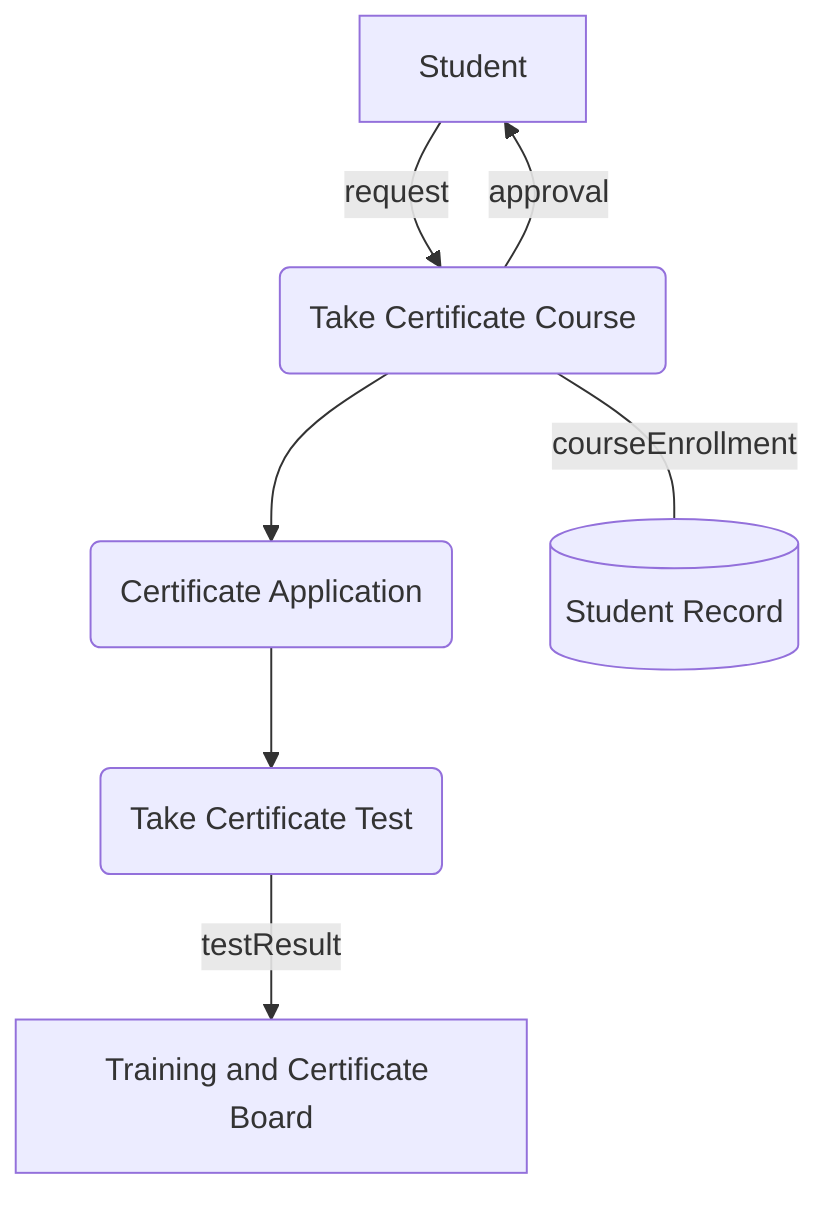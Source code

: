 graph TB
    A[Student]
    B(Take Certificate Course)
    C(Certificate Application)
    D(Take Certificate Test)
    E[(Student Record)]
    F[Training and Certificate Board]
    A-- request -->B
    B-- approval -->A
    B --> C
    C --> D
    B-- courseEnrollment ---E
    D-- testResult -->F